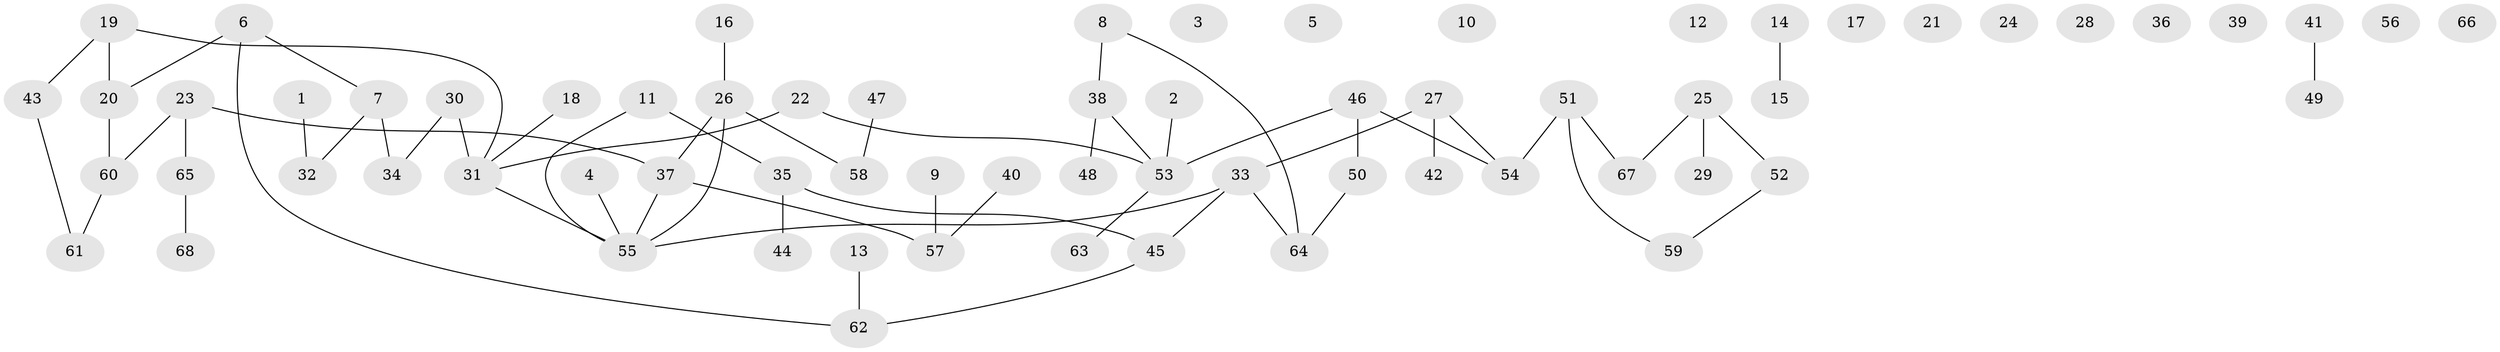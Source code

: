// Generated by graph-tools (version 1.1) at 2025/33/03/09/25 02:33:51]
// undirected, 68 vertices, 63 edges
graph export_dot {
graph [start="1"]
  node [color=gray90,style=filled];
  1;
  2;
  3;
  4;
  5;
  6;
  7;
  8;
  9;
  10;
  11;
  12;
  13;
  14;
  15;
  16;
  17;
  18;
  19;
  20;
  21;
  22;
  23;
  24;
  25;
  26;
  27;
  28;
  29;
  30;
  31;
  32;
  33;
  34;
  35;
  36;
  37;
  38;
  39;
  40;
  41;
  42;
  43;
  44;
  45;
  46;
  47;
  48;
  49;
  50;
  51;
  52;
  53;
  54;
  55;
  56;
  57;
  58;
  59;
  60;
  61;
  62;
  63;
  64;
  65;
  66;
  67;
  68;
  1 -- 32;
  2 -- 53;
  4 -- 55;
  6 -- 7;
  6 -- 20;
  6 -- 62;
  7 -- 32;
  7 -- 34;
  8 -- 38;
  8 -- 64;
  9 -- 57;
  11 -- 35;
  11 -- 55;
  13 -- 62;
  14 -- 15;
  16 -- 26;
  18 -- 31;
  19 -- 20;
  19 -- 31;
  19 -- 43;
  20 -- 60;
  22 -- 31;
  22 -- 53;
  23 -- 37;
  23 -- 60;
  23 -- 65;
  25 -- 29;
  25 -- 52;
  25 -- 67;
  26 -- 37;
  26 -- 55;
  26 -- 58;
  27 -- 33;
  27 -- 42;
  27 -- 54;
  30 -- 31;
  30 -- 34;
  31 -- 55;
  33 -- 45;
  33 -- 55;
  33 -- 64;
  35 -- 44;
  35 -- 45;
  37 -- 55;
  37 -- 57;
  38 -- 48;
  38 -- 53;
  40 -- 57;
  41 -- 49;
  43 -- 61;
  45 -- 62;
  46 -- 50;
  46 -- 53;
  46 -- 54;
  47 -- 58;
  50 -- 64;
  51 -- 54;
  51 -- 59;
  51 -- 67;
  52 -- 59;
  53 -- 63;
  60 -- 61;
  65 -- 68;
}
